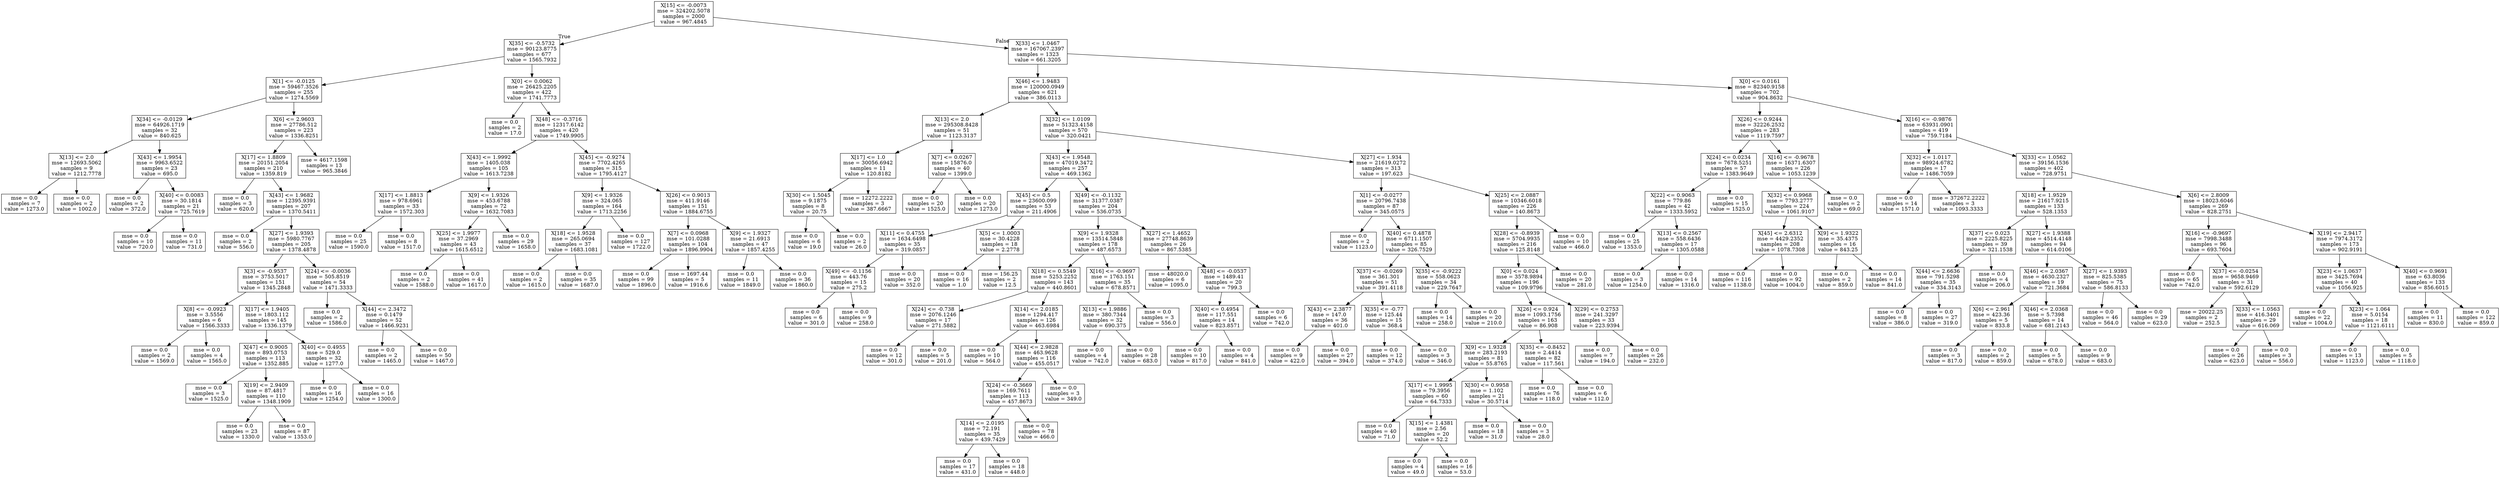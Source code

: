 digraph Tree {
node [shape=box] ;
0 [label="X[15] <= -0.0073\nmse = 324202.5078\nsamples = 2000\nvalue = 967.4845"] ;
1 [label="X[35] <= -0.5732\nmse = 90123.8775\nsamples = 677\nvalue = 1565.7932"] ;
0 -> 1 [labeldistance=2.5, labelangle=45, headlabel="True"] ;
2 [label="X[1] <= -0.0125\nmse = 59467.3526\nsamples = 255\nvalue = 1274.5569"] ;
1 -> 2 ;
3 [label="X[34] <= -0.0129\nmse = 64926.1719\nsamples = 32\nvalue = 840.625"] ;
2 -> 3 ;
4 [label="X[13] <= 2.0\nmse = 12693.5062\nsamples = 9\nvalue = 1212.7778"] ;
3 -> 4 ;
5 [label="mse = 0.0\nsamples = 7\nvalue = 1273.0"] ;
4 -> 5 ;
6 [label="mse = 0.0\nsamples = 2\nvalue = 1002.0"] ;
4 -> 6 ;
7 [label="X[43] <= 1.9954\nmse = 9963.6522\nsamples = 23\nvalue = 695.0"] ;
3 -> 7 ;
8 [label="mse = 0.0\nsamples = 2\nvalue = 372.0"] ;
7 -> 8 ;
9 [label="X[40] <= 0.0083\nmse = 30.1814\nsamples = 21\nvalue = 725.7619"] ;
7 -> 9 ;
10 [label="mse = 0.0\nsamples = 10\nvalue = 720.0"] ;
9 -> 10 ;
11 [label="mse = 0.0\nsamples = 11\nvalue = 731.0"] ;
9 -> 11 ;
12 [label="X[6] <= 2.9603\nmse = 27786.512\nsamples = 223\nvalue = 1336.8251"] ;
2 -> 12 ;
13 [label="X[17] <= 1.8809\nmse = 20151.2054\nsamples = 210\nvalue = 1359.819"] ;
12 -> 13 ;
14 [label="mse = 0.0\nsamples = 3\nvalue = 620.0"] ;
13 -> 14 ;
15 [label="X[43] <= 1.9682\nmse = 12395.9391\nsamples = 207\nvalue = 1370.5411"] ;
13 -> 15 ;
16 [label="mse = 0.0\nsamples = 2\nvalue = 556.0"] ;
15 -> 16 ;
17 [label="X[27] <= 1.9393\nmse = 5980.7767\nsamples = 205\nvalue = 1378.4878"] ;
15 -> 17 ;
18 [label="X[3] <= -0.9537\nmse = 3753.5017\nsamples = 151\nvalue = 1345.2848"] ;
17 -> 18 ;
19 [label="X[8] <= -0.0923\nmse = 3.5556\nsamples = 6\nvalue = 1566.3333"] ;
18 -> 19 ;
20 [label="mse = 0.0\nsamples = 2\nvalue = 1569.0"] ;
19 -> 20 ;
21 [label="mse = 0.0\nsamples = 4\nvalue = 1565.0"] ;
19 -> 21 ;
22 [label="X[17] <= 1.9405\nmse = 1803.112\nsamples = 145\nvalue = 1336.1379"] ;
18 -> 22 ;
23 [label="X[47] <= 0.9005\nmse = 893.0753\nsamples = 113\nvalue = 1352.885"] ;
22 -> 23 ;
24 [label="mse = 0.0\nsamples = 3\nvalue = 1525.0"] ;
23 -> 24 ;
25 [label="X[19] <= 2.9409\nmse = 87.4817\nsamples = 110\nvalue = 1348.1909"] ;
23 -> 25 ;
26 [label="mse = 0.0\nsamples = 23\nvalue = 1330.0"] ;
25 -> 26 ;
27 [label="mse = 0.0\nsamples = 87\nvalue = 1353.0"] ;
25 -> 27 ;
28 [label="X[40] <= 0.4955\nmse = 529.0\nsamples = 32\nvalue = 1277.0"] ;
22 -> 28 ;
29 [label="mse = 0.0\nsamples = 16\nvalue = 1254.0"] ;
28 -> 29 ;
30 [label="mse = 0.0\nsamples = 16\nvalue = 1300.0"] ;
28 -> 30 ;
31 [label="X[24] <= -0.0036\nmse = 505.8519\nsamples = 54\nvalue = 1471.3333"] ;
17 -> 31 ;
32 [label="mse = 0.0\nsamples = 2\nvalue = 1586.0"] ;
31 -> 32 ;
33 [label="X[44] <= 2.3472\nmse = 0.1479\nsamples = 52\nvalue = 1466.9231"] ;
31 -> 33 ;
34 [label="mse = 0.0\nsamples = 2\nvalue = 1465.0"] ;
33 -> 34 ;
35 [label="mse = 0.0\nsamples = 50\nvalue = 1467.0"] ;
33 -> 35 ;
36 [label="mse = 4617.1598\nsamples = 13\nvalue = 965.3846"] ;
12 -> 36 ;
37 [label="X[0] <= 0.0062\nmse = 26425.2205\nsamples = 422\nvalue = 1741.7773"] ;
1 -> 37 ;
38 [label="mse = 0.0\nsamples = 2\nvalue = 17.0"] ;
37 -> 38 ;
39 [label="X[48] <= -0.3716\nmse = 12317.6142\nsamples = 420\nvalue = 1749.9905"] ;
37 -> 39 ;
40 [label="X[43] <= 1.9992\nmse = 1405.038\nsamples = 105\nvalue = 1613.7238"] ;
39 -> 40 ;
41 [label="X[17] <= 1.8813\nmse = 978.6961\nsamples = 33\nvalue = 1572.303"] ;
40 -> 41 ;
42 [label="mse = 0.0\nsamples = 25\nvalue = 1590.0"] ;
41 -> 42 ;
43 [label="mse = 0.0\nsamples = 8\nvalue = 1517.0"] ;
41 -> 43 ;
44 [label="X[9] <= 1.9326\nmse = 453.6788\nsamples = 72\nvalue = 1632.7083"] ;
40 -> 44 ;
45 [label="X[25] <= 1.9977\nmse = 37.2969\nsamples = 43\nvalue = 1615.6512"] ;
44 -> 45 ;
46 [label="mse = 0.0\nsamples = 2\nvalue = 1588.0"] ;
45 -> 46 ;
47 [label="mse = 0.0\nsamples = 41\nvalue = 1617.0"] ;
45 -> 47 ;
48 [label="mse = 0.0\nsamples = 29\nvalue = 1658.0"] ;
44 -> 48 ;
49 [label="X[45] <= -0.9274\nmse = 7702.4265\nsamples = 315\nvalue = 1795.4127"] ;
39 -> 49 ;
50 [label="X[9] <= 1.9326\nmse = 324.065\nsamples = 164\nvalue = 1713.2256"] ;
49 -> 50 ;
51 [label="X[18] <= 1.9528\nmse = 265.0694\nsamples = 37\nvalue = 1683.1081"] ;
50 -> 51 ;
52 [label="mse = 0.0\nsamples = 2\nvalue = 1615.0"] ;
51 -> 52 ;
53 [label="mse = 0.0\nsamples = 35\nvalue = 1687.0"] ;
51 -> 53 ;
54 [label="mse = 0.0\nsamples = 127\nvalue = 1722.0"] ;
50 -> 54 ;
55 [label="X[26] <= 0.9013\nmse = 411.9146\nsamples = 151\nvalue = 1884.6755"] ;
49 -> 55 ;
56 [label="X[7] <= 0.0968\nmse = 101.0288\nsamples = 104\nvalue = 1896.9904"] ;
55 -> 56 ;
57 [label="mse = 0.0\nsamples = 99\nvalue = 1896.0"] ;
56 -> 57 ;
58 [label="mse = 1697.44\nsamples = 5\nvalue = 1916.6"] ;
56 -> 58 ;
59 [label="X[9] <= 1.9327\nmse = 21.6913\nsamples = 47\nvalue = 1857.4255"] ;
55 -> 59 ;
60 [label="mse = 0.0\nsamples = 11\nvalue = 1849.0"] ;
59 -> 60 ;
61 [label="mse = 0.0\nsamples = 36\nvalue = 1860.0"] ;
59 -> 61 ;
62 [label="X[33] <= 1.0467\nmse = 167067.2397\nsamples = 1323\nvalue = 661.3205"] ;
0 -> 62 [labeldistance=2.5, labelangle=-45, headlabel="False"] ;
63 [label="X[46] <= 1.9483\nmse = 120000.0949\nsamples = 621\nvalue = 386.0113"] ;
62 -> 63 ;
64 [label="X[13] <= 2.0\nmse = 295308.8428\nsamples = 51\nvalue = 1123.3137"] ;
63 -> 64 ;
65 [label="X[17] <= 1.0\nmse = 30056.6942\nsamples = 11\nvalue = 120.8182"] ;
64 -> 65 ;
66 [label="X[30] <= 1.5045\nmse = 9.1875\nsamples = 8\nvalue = 20.75"] ;
65 -> 66 ;
67 [label="mse = 0.0\nsamples = 6\nvalue = 19.0"] ;
66 -> 67 ;
68 [label="mse = 0.0\nsamples = 2\nvalue = 26.0"] ;
66 -> 68 ;
69 [label="mse = 12272.2222\nsamples = 3\nvalue = 387.6667"] ;
65 -> 69 ;
70 [label="X[7] <= 0.0267\nmse = 15876.0\nsamples = 40\nvalue = 1399.0"] ;
64 -> 70 ;
71 [label="mse = 0.0\nsamples = 20\nvalue = 1525.0"] ;
70 -> 71 ;
72 [label="mse = 0.0\nsamples = 20\nvalue = 1273.0"] ;
70 -> 72 ;
73 [label="X[32] <= 1.0109\nmse = 51323.4158\nsamples = 570\nvalue = 320.0421"] ;
63 -> 73 ;
74 [label="X[43] <= 1.9548\nmse = 47019.3472\nsamples = 257\nvalue = 469.1362"] ;
73 -> 74 ;
75 [label="X[45] <= 0.5\nmse = 23600.099\nsamples = 53\nvalue = 211.4906"] ;
74 -> 75 ;
76 [label="X[11] <= 0.4755\nmse = 1634.6498\nsamples = 35\nvalue = 319.0857"] ;
75 -> 76 ;
77 [label="X[49] <= -0.1156\nmse = 443.76\nsamples = 15\nvalue = 275.2"] ;
76 -> 77 ;
78 [label="mse = 0.0\nsamples = 6\nvalue = 301.0"] ;
77 -> 78 ;
79 [label="mse = 0.0\nsamples = 9\nvalue = 258.0"] ;
77 -> 79 ;
80 [label="mse = 0.0\nsamples = 20\nvalue = 352.0"] ;
76 -> 80 ;
81 [label="X[5] <= 1.0003\nmse = 30.4228\nsamples = 18\nvalue = 2.2778"] ;
75 -> 81 ;
82 [label="mse = 0.0\nsamples = 16\nvalue = 1.0"] ;
81 -> 82 ;
83 [label="mse = 156.25\nsamples = 2\nvalue = 12.5"] ;
81 -> 83 ;
84 [label="X[49] <= -0.1132\nmse = 31377.0387\nsamples = 204\nvalue = 536.0735"] ;
74 -> 84 ;
85 [label="X[9] <= 1.9328\nmse = 13514.5848\nsamples = 178\nvalue = 487.6573"] ;
84 -> 85 ;
86 [label="X[18] <= 0.5549\nmse = 5253.2252\nsamples = 143\nvalue = 440.8601"] ;
85 -> 86 ;
87 [label="X[24] <= -0.738\nmse = 2076.1246\nsamples = 17\nvalue = 271.5882"] ;
86 -> 87 ;
88 [label="mse = 0.0\nsamples = 12\nvalue = 301.0"] ;
87 -> 88 ;
89 [label="mse = 0.0\nsamples = 5\nvalue = 201.0"] ;
87 -> 89 ;
90 [label="X[14] <= 2.0185\nmse = 1294.417\nsamples = 126\nvalue = 463.6984"] ;
86 -> 90 ;
91 [label="mse = 0.0\nsamples = 10\nvalue = 564.0"] ;
90 -> 91 ;
92 [label="X[44] <= 2.9828\nmse = 463.9628\nsamples = 116\nvalue = 455.0517"] ;
90 -> 92 ;
93 [label="X[24] <= -0.3669\nmse = 169.7611\nsamples = 113\nvalue = 457.8673"] ;
92 -> 93 ;
94 [label="X[14] <= 2.0195\nmse = 72.191\nsamples = 35\nvalue = 439.7429"] ;
93 -> 94 ;
95 [label="mse = 0.0\nsamples = 17\nvalue = 431.0"] ;
94 -> 95 ;
96 [label="mse = 0.0\nsamples = 18\nvalue = 448.0"] ;
94 -> 96 ;
97 [label="mse = 0.0\nsamples = 78\nvalue = 466.0"] ;
93 -> 97 ;
98 [label="mse = 0.0\nsamples = 3\nvalue = 349.0"] ;
92 -> 98 ;
99 [label="X[16] <= -0.9697\nmse = 1763.151\nsamples = 35\nvalue = 678.8571"] ;
85 -> 99 ;
100 [label="X[13] <= 1.9886\nmse = 380.7344\nsamples = 32\nvalue = 690.375"] ;
99 -> 100 ;
101 [label="mse = 0.0\nsamples = 4\nvalue = 742.0"] ;
100 -> 101 ;
102 [label="mse = 0.0\nsamples = 28\nvalue = 683.0"] ;
100 -> 102 ;
103 [label="mse = 0.0\nsamples = 3\nvalue = 556.0"] ;
99 -> 103 ;
104 [label="X[27] <= 1.4652\nmse = 27748.8639\nsamples = 26\nvalue = 867.5385"] ;
84 -> 104 ;
105 [label="mse = 48020.0\nsamples = 6\nvalue = 1095.0"] ;
104 -> 105 ;
106 [label="X[48] <= -0.0537\nmse = 1489.41\nsamples = 20\nvalue = 799.3"] ;
104 -> 106 ;
107 [label="X[40] <= 0.4954\nmse = 117.551\nsamples = 14\nvalue = 823.8571"] ;
106 -> 107 ;
108 [label="mse = 0.0\nsamples = 10\nvalue = 817.0"] ;
107 -> 108 ;
109 [label="mse = 0.0\nsamples = 4\nvalue = 841.0"] ;
107 -> 109 ;
110 [label="mse = 0.0\nsamples = 6\nvalue = 742.0"] ;
106 -> 110 ;
111 [label="X[27] <= 1.934\nmse = 21619.0272\nsamples = 313\nvalue = 197.623"] ;
73 -> 111 ;
112 [label="X[1] <= -0.0277\nmse = 20796.7438\nsamples = 87\nvalue = 345.0575"] ;
111 -> 112 ;
113 [label="mse = 0.0\nsamples = 2\nvalue = 1123.0"] ;
112 -> 113 ;
114 [label="X[40] <= 0.4878\nmse = 6711.1507\nsamples = 85\nvalue = 326.7529"] ;
112 -> 114 ;
115 [label="X[37] <= -0.0269\nmse = 361.301\nsamples = 51\nvalue = 391.4118"] ;
114 -> 115 ;
116 [label="X[43] <= 2.3877\nmse = 147.0\nsamples = 36\nvalue = 401.0"] ;
115 -> 116 ;
117 [label="mse = 0.0\nsamples = 9\nvalue = 422.0"] ;
116 -> 117 ;
118 [label="mse = 0.0\nsamples = 27\nvalue = 394.0"] ;
116 -> 118 ;
119 [label="X[35] <= -0.77\nmse = 125.44\nsamples = 15\nvalue = 368.4"] ;
115 -> 119 ;
120 [label="mse = 0.0\nsamples = 12\nvalue = 374.0"] ;
119 -> 120 ;
121 [label="mse = 0.0\nsamples = 3\nvalue = 346.0"] ;
119 -> 121 ;
122 [label="X[35] <= -0.9222\nmse = 558.0623\nsamples = 34\nvalue = 229.7647"] ;
114 -> 122 ;
123 [label="mse = 0.0\nsamples = 14\nvalue = 258.0"] ;
122 -> 123 ;
124 [label="mse = 0.0\nsamples = 20\nvalue = 210.0"] ;
122 -> 124 ;
125 [label="X[25] <= 2.0887\nmse = 10346.6018\nsamples = 226\nvalue = 140.8673"] ;
111 -> 125 ;
126 [label="X[28] <= -0.8939\nmse = 5704.9935\nsamples = 216\nvalue = 125.8148"] ;
125 -> 126 ;
127 [label="X[0] <= 0.024\nmse = 3578.9894\nsamples = 196\nvalue = 109.9796"] ;
126 -> 127 ;
128 [label="X[26] <= 0.924\nmse = 1093.1756\nsamples = 163\nvalue = 86.908"] ;
127 -> 128 ;
129 [label="X[9] <= 1.9328\nmse = 283.2193\nsamples = 81\nvalue = 55.8765"] ;
128 -> 129 ;
130 [label="X[17] <= 1.9995\nmse = 79.3956\nsamples = 60\nvalue = 64.7333"] ;
129 -> 130 ;
131 [label="mse = 0.0\nsamples = 40\nvalue = 71.0"] ;
130 -> 131 ;
132 [label="X[15] <= 1.4381\nmse = 2.56\nsamples = 20\nvalue = 52.2"] ;
130 -> 132 ;
133 [label="mse = 0.0\nsamples = 4\nvalue = 49.0"] ;
132 -> 133 ;
134 [label="mse = 0.0\nsamples = 16\nvalue = 53.0"] ;
132 -> 134 ;
135 [label="X[30] <= 0.9958\nmse = 1.102\nsamples = 21\nvalue = 30.5714"] ;
129 -> 135 ;
136 [label="mse = 0.0\nsamples = 18\nvalue = 31.0"] ;
135 -> 136 ;
137 [label="mse = 0.0\nsamples = 3\nvalue = 28.0"] ;
135 -> 137 ;
138 [label="X[35] <= -0.8452\nmse = 2.4414\nsamples = 82\nvalue = 117.561"] ;
128 -> 138 ;
139 [label="mse = 0.0\nsamples = 76\nvalue = 118.0"] ;
138 -> 139 ;
140 [label="mse = 0.0\nsamples = 6\nvalue = 112.0"] ;
138 -> 140 ;
141 [label="X[29] <= 0.2753\nmse = 241.3297\nsamples = 33\nvalue = 223.9394"] ;
127 -> 141 ;
142 [label="mse = 0.0\nsamples = 7\nvalue = 194.0"] ;
141 -> 142 ;
143 [label="mse = 0.0\nsamples = 26\nvalue = 232.0"] ;
141 -> 143 ;
144 [label="mse = 0.0\nsamples = 20\nvalue = 281.0"] ;
126 -> 144 ;
145 [label="mse = 0.0\nsamples = 10\nvalue = 466.0"] ;
125 -> 145 ;
146 [label="X[0] <= 0.0161\nmse = 82340.9158\nsamples = 702\nvalue = 904.8632"] ;
62 -> 146 ;
147 [label="X[26] <= 0.9244\nmse = 32226.2532\nsamples = 283\nvalue = 1119.7597"] ;
146 -> 147 ;
148 [label="X[24] <= 0.0234\nmse = 7678.5251\nsamples = 57\nvalue = 1383.9649"] ;
147 -> 148 ;
149 [label="X[22] <= 0.9063\nmse = 779.86\nsamples = 42\nvalue = 1333.5952"] ;
148 -> 149 ;
150 [label="mse = 0.0\nsamples = 25\nvalue = 1353.0"] ;
149 -> 150 ;
151 [label="X[13] <= 0.2567\nmse = 558.6436\nsamples = 17\nvalue = 1305.0588"] ;
149 -> 151 ;
152 [label="mse = 0.0\nsamples = 3\nvalue = 1254.0"] ;
151 -> 152 ;
153 [label="mse = 0.0\nsamples = 14\nvalue = 1316.0"] ;
151 -> 153 ;
154 [label="mse = 0.0\nsamples = 15\nvalue = 1525.0"] ;
148 -> 154 ;
155 [label="X[16] <= -0.9678\nmse = 16371.6307\nsamples = 226\nvalue = 1053.1239"] ;
147 -> 155 ;
156 [label="X[32] <= 0.9968\nmse = 7793.2777\nsamples = 224\nvalue = 1061.9107"] ;
155 -> 156 ;
157 [label="X[45] <= 2.6312\nmse = 4429.2352\nsamples = 208\nvalue = 1078.7308"] ;
156 -> 157 ;
158 [label="mse = 0.0\nsamples = 116\nvalue = 1138.0"] ;
157 -> 158 ;
159 [label="mse = 0.0\nsamples = 92\nvalue = 1004.0"] ;
157 -> 159 ;
160 [label="X[9] <= 1.9322\nmse = 35.4375\nsamples = 16\nvalue = 843.25"] ;
156 -> 160 ;
161 [label="mse = 0.0\nsamples = 2\nvalue = 859.0"] ;
160 -> 161 ;
162 [label="mse = 0.0\nsamples = 14\nvalue = 841.0"] ;
160 -> 162 ;
163 [label="mse = 0.0\nsamples = 2\nvalue = 69.0"] ;
155 -> 163 ;
164 [label="X[16] <= -0.9876\nmse = 63931.0901\nsamples = 419\nvalue = 759.7184"] ;
146 -> 164 ;
165 [label="X[32] <= 1.0117\nmse = 98924.6782\nsamples = 17\nvalue = 1486.7059"] ;
164 -> 165 ;
166 [label="mse = 0.0\nsamples = 14\nvalue = 1571.0"] ;
165 -> 166 ;
167 [label="mse = 372672.2222\nsamples = 3\nvalue = 1093.3333"] ;
165 -> 167 ;
168 [label="X[33] <= 1.0562\nmse = 39156.1536\nsamples = 402\nvalue = 728.9751"] ;
164 -> 168 ;
169 [label="X[18] <= 1.9529\nmse = 21617.9215\nsamples = 133\nvalue = 528.1353"] ;
168 -> 169 ;
170 [label="X[37] <= 0.023\nmse = 2225.8225\nsamples = 39\nvalue = 321.1538"] ;
169 -> 170 ;
171 [label="X[44] <= 2.6636\nmse = 791.5298\nsamples = 35\nvalue = 334.3143"] ;
170 -> 171 ;
172 [label="mse = 0.0\nsamples = 8\nvalue = 386.0"] ;
171 -> 172 ;
173 [label="mse = 0.0\nsamples = 27\nvalue = 319.0"] ;
171 -> 173 ;
174 [label="mse = 0.0\nsamples = 4\nvalue = 206.0"] ;
170 -> 174 ;
175 [label="X[27] <= 1.9388\nmse = 4514.4148\nsamples = 94\nvalue = 614.0106"] ;
169 -> 175 ;
176 [label="X[46] <= 2.0367\nmse = 4630.2327\nsamples = 19\nvalue = 721.3684"] ;
175 -> 176 ;
177 [label="X[6] <= 2.961\nmse = 423.36\nsamples = 5\nvalue = 833.8"] ;
176 -> 177 ;
178 [label="mse = 0.0\nsamples = 3\nvalue = 817.0"] ;
177 -> 178 ;
179 [label="mse = 0.0\nsamples = 2\nvalue = 859.0"] ;
177 -> 179 ;
180 [label="X[46] <= 2.0368\nmse = 5.7398\nsamples = 14\nvalue = 681.2143"] ;
176 -> 180 ;
181 [label="mse = 0.0\nsamples = 5\nvalue = 678.0"] ;
180 -> 181 ;
182 [label="mse = 0.0\nsamples = 9\nvalue = 683.0"] ;
180 -> 182 ;
183 [label="X[27] <= 1.9393\nmse = 825.5385\nsamples = 75\nvalue = 586.8133"] ;
175 -> 183 ;
184 [label="mse = 0.0\nsamples = 46\nvalue = 564.0"] ;
183 -> 184 ;
185 [label="mse = 0.0\nsamples = 29\nvalue = 623.0"] ;
183 -> 185 ;
186 [label="X[6] <= 2.8009\nmse = 18023.6046\nsamples = 269\nvalue = 828.2751"] ;
168 -> 186 ;
187 [label="X[16] <= -0.9697\nmse = 7998.3488\nsamples = 96\nvalue = 693.7604"] ;
186 -> 187 ;
188 [label="mse = 0.0\nsamples = 65\nvalue = 742.0"] ;
187 -> 188 ;
189 [label="X[37] <= -0.0254\nmse = 9658.9469\nsamples = 31\nvalue = 592.6129"] ;
187 -> 189 ;
190 [label="mse = 20022.25\nsamples = 2\nvalue = 252.5"] ;
189 -> 190 ;
191 [label="X[33] <= 1.0563\nmse = 416.3401\nsamples = 29\nvalue = 616.069"] ;
189 -> 191 ;
192 [label="mse = 0.0\nsamples = 26\nvalue = 623.0"] ;
191 -> 192 ;
193 [label="mse = 0.0\nsamples = 3\nvalue = 556.0"] ;
191 -> 193 ;
194 [label="X[19] <= 2.9417\nmse = 7974.3172\nsamples = 173\nvalue = 902.9191"] ;
186 -> 194 ;
195 [label="X[23] <= 1.0637\nmse = 3425.7694\nsamples = 40\nvalue = 1056.925"] ;
194 -> 195 ;
196 [label="mse = 0.0\nsamples = 22\nvalue = 1004.0"] ;
195 -> 196 ;
197 [label="X[23] <= 1.064\nmse = 5.0154\nsamples = 18\nvalue = 1121.6111"] ;
195 -> 197 ;
198 [label="mse = 0.0\nsamples = 13\nvalue = 1123.0"] ;
197 -> 198 ;
199 [label="mse = 0.0\nsamples = 5\nvalue = 1118.0"] ;
197 -> 199 ;
200 [label="X[40] <= 0.9691\nmse = 63.8036\nsamples = 133\nvalue = 856.6015"] ;
194 -> 200 ;
201 [label="mse = 0.0\nsamples = 11\nvalue = 830.0"] ;
200 -> 201 ;
202 [label="mse = 0.0\nsamples = 122\nvalue = 859.0"] ;
200 -> 202 ;
}